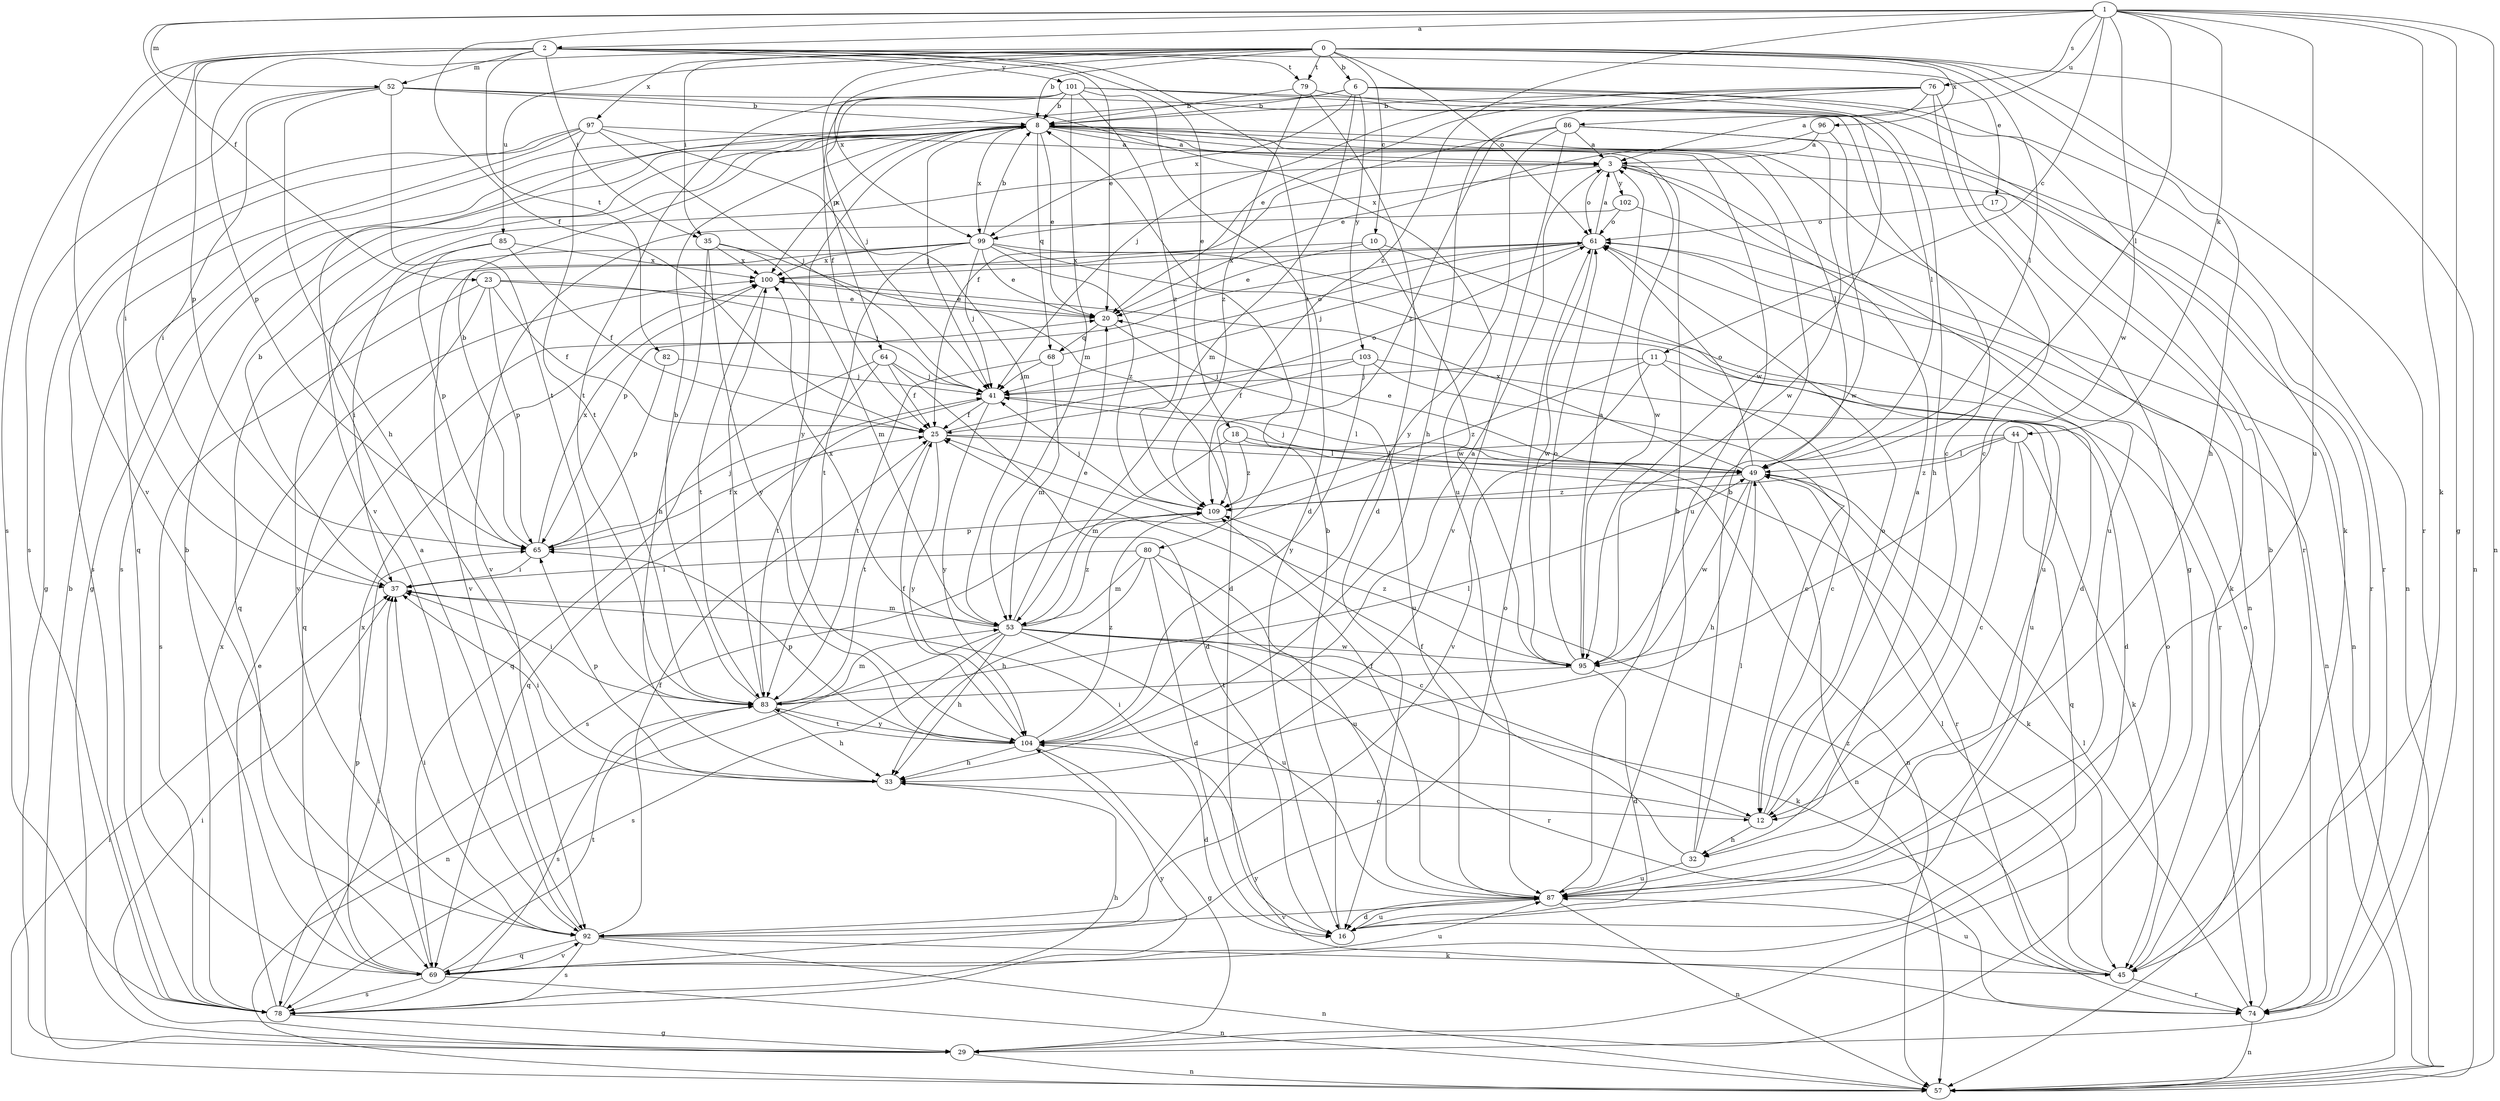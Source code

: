 strict digraph  {
0;
1;
2;
3;
6;
8;
10;
11;
12;
16;
17;
18;
20;
23;
25;
29;
32;
33;
35;
37;
41;
44;
45;
49;
52;
53;
57;
61;
64;
65;
68;
69;
74;
76;
78;
79;
80;
82;
83;
85;
86;
87;
92;
95;
96;
97;
99;
100;
101;
102;
103;
104;
109;
0 -> 6  [label=b];
0 -> 8  [label=b];
0 -> 10  [label=c];
0 -> 32  [label=h];
0 -> 35  [label=i];
0 -> 49  [label=l];
0 -> 57  [label=n];
0 -> 61  [label=o];
0 -> 64  [label=p];
0 -> 65  [label=p];
0 -> 74  [label=r];
0 -> 79  [label=t];
0 -> 85  [label=u];
0 -> 96  [label=x];
0 -> 97  [label=x];
0 -> 99  [label=x];
1 -> 2  [label=a];
1 -> 11  [label=c];
1 -> 23  [label=f];
1 -> 25  [label=f];
1 -> 29  [label=g];
1 -> 44  [label=k];
1 -> 45  [label=k];
1 -> 49  [label=l];
1 -> 52  [label=m];
1 -> 57  [label=n];
1 -> 76  [label=s];
1 -> 86  [label=u];
1 -> 87  [label=u];
1 -> 95  [label=w];
1 -> 109  [label=z];
2 -> 17  [label=e];
2 -> 18  [label=e];
2 -> 20  [label=e];
2 -> 35  [label=i];
2 -> 37  [label=i];
2 -> 52  [label=m];
2 -> 65  [label=p];
2 -> 78  [label=s];
2 -> 79  [label=t];
2 -> 80  [label=t];
2 -> 82  [label=t];
2 -> 92  [label=v];
2 -> 101  [label=y];
3 -> 61  [label=o];
3 -> 74  [label=r];
3 -> 87  [label=u];
3 -> 95  [label=w];
3 -> 99  [label=x];
3 -> 102  [label=y];
6 -> 8  [label=b];
6 -> 32  [label=h];
6 -> 45  [label=k];
6 -> 53  [label=m];
6 -> 57  [label=n];
6 -> 92  [label=v];
6 -> 99  [label=x];
6 -> 103  [label=y];
8 -> 3  [label=a];
8 -> 20  [label=e];
8 -> 29  [label=g];
8 -> 41  [label=j];
8 -> 49  [label=l];
8 -> 57  [label=n];
8 -> 68  [label=q];
8 -> 78  [label=s];
8 -> 87  [label=u];
8 -> 99  [label=x];
8 -> 100  [label=x];
8 -> 104  [label=y];
10 -> 16  [label=d];
10 -> 20  [label=e];
10 -> 95  [label=w];
10 -> 100  [label=x];
11 -> 12  [label=c];
11 -> 16  [label=d];
11 -> 41  [label=j];
11 -> 92  [label=v];
11 -> 109  [label=z];
12 -> 3  [label=a];
12 -> 32  [label=h];
12 -> 37  [label=i];
12 -> 61  [label=o];
16 -> 8  [label=b];
16 -> 87  [label=u];
17 -> 45  [label=k];
17 -> 61  [label=o];
18 -> 49  [label=l];
18 -> 53  [label=m];
18 -> 74  [label=r];
18 -> 109  [label=z];
20 -> 68  [label=q];
20 -> 87  [label=u];
23 -> 20  [label=e];
23 -> 25  [label=f];
23 -> 41  [label=j];
23 -> 65  [label=p];
23 -> 69  [label=q];
23 -> 78  [label=s];
25 -> 49  [label=l];
25 -> 57  [label=n];
25 -> 61  [label=o];
25 -> 83  [label=t];
25 -> 104  [label=y];
29 -> 8  [label=b];
29 -> 37  [label=i];
29 -> 57  [label=n];
29 -> 61  [label=o];
32 -> 8  [label=b];
32 -> 25  [label=f];
32 -> 49  [label=l];
32 -> 87  [label=u];
33 -> 12  [label=c];
33 -> 37  [label=i];
33 -> 65  [label=p];
35 -> 16  [label=d];
35 -> 33  [label=h];
35 -> 53  [label=m];
35 -> 100  [label=x];
35 -> 104  [label=y];
37 -> 8  [label=b];
37 -> 53  [label=m];
41 -> 25  [label=f];
41 -> 49  [label=l];
41 -> 69  [label=q];
41 -> 104  [label=y];
44 -> 12  [label=c];
44 -> 45  [label=k];
44 -> 49  [label=l];
44 -> 69  [label=q];
44 -> 78  [label=s];
44 -> 109  [label=z];
45 -> 8  [label=b];
45 -> 49  [label=l];
45 -> 74  [label=r];
45 -> 87  [label=u];
45 -> 109  [label=z];
49 -> 20  [label=e];
49 -> 33  [label=h];
49 -> 41  [label=j];
49 -> 45  [label=k];
49 -> 57  [label=n];
49 -> 61  [label=o];
49 -> 95  [label=w];
49 -> 100  [label=x];
49 -> 109  [label=z];
52 -> 8  [label=b];
52 -> 12  [label=c];
52 -> 33  [label=h];
52 -> 37  [label=i];
52 -> 78  [label=s];
52 -> 83  [label=t];
52 -> 87  [label=u];
53 -> 20  [label=e];
53 -> 33  [label=h];
53 -> 45  [label=k];
53 -> 57  [label=n];
53 -> 74  [label=r];
53 -> 78  [label=s];
53 -> 87  [label=u];
53 -> 95  [label=w];
53 -> 100  [label=x];
53 -> 109  [label=z];
57 -> 37  [label=i];
61 -> 3  [label=a];
61 -> 41  [label=j];
61 -> 57  [label=n];
61 -> 65  [label=p];
61 -> 92  [label=v];
61 -> 95  [label=w];
61 -> 100  [label=x];
64 -> 16  [label=d];
64 -> 25  [label=f];
64 -> 41  [label=j];
64 -> 69  [label=q];
64 -> 83  [label=t];
65 -> 8  [label=b];
65 -> 25  [label=f];
65 -> 37  [label=i];
65 -> 41  [label=j];
65 -> 100  [label=x];
68 -> 41  [label=j];
68 -> 53  [label=m];
68 -> 61  [label=o];
68 -> 83  [label=t];
69 -> 8  [label=b];
69 -> 57  [label=n];
69 -> 61  [label=o];
69 -> 65  [label=p];
69 -> 78  [label=s];
69 -> 83  [label=t];
69 -> 87  [label=u];
69 -> 92  [label=v];
69 -> 100  [label=x];
74 -> 49  [label=l];
74 -> 57  [label=n];
74 -> 61  [label=o];
74 -> 104  [label=y];
76 -> 3  [label=a];
76 -> 8  [label=b];
76 -> 12  [label=c];
76 -> 20  [label=e];
76 -> 29  [label=g];
76 -> 33  [label=h];
76 -> 41  [label=j];
78 -> 20  [label=e];
78 -> 29  [label=g];
78 -> 33  [label=h];
78 -> 37  [label=i];
78 -> 100  [label=x];
78 -> 104  [label=y];
79 -> 8  [label=b];
79 -> 16  [label=d];
79 -> 95  [label=w];
79 -> 109  [label=z];
80 -> 12  [label=c];
80 -> 16  [label=d];
80 -> 33  [label=h];
80 -> 37  [label=i];
80 -> 53  [label=m];
80 -> 87  [label=u];
82 -> 41  [label=j];
82 -> 65  [label=p];
83 -> 8  [label=b];
83 -> 33  [label=h];
83 -> 37  [label=i];
83 -> 49  [label=l];
83 -> 53  [label=m];
83 -> 78  [label=s];
83 -> 100  [label=x];
83 -> 104  [label=y];
85 -> 25  [label=f];
85 -> 37  [label=i];
85 -> 65  [label=p];
85 -> 100  [label=x];
86 -> 3  [label=a];
86 -> 25  [label=f];
86 -> 74  [label=r];
86 -> 92  [label=v];
86 -> 95  [label=w];
86 -> 104  [label=y];
86 -> 109  [label=z];
87 -> 8  [label=b];
87 -> 16  [label=d];
87 -> 25  [label=f];
87 -> 57  [label=n];
87 -> 92  [label=v];
92 -> 3  [label=a];
92 -> 25  [label=f];
92 -> 37  [label=i];
92 -> 45  [label=k];
92 -> 57  [label=n];
92 -> 69  [label=q];
92 -> 78  [label=s];
95 -> 3  [label=a];
95 -> 16  [label=d];
95 -> 61  [label=o];
95 -> 83  [label=t];
95 -> 109  [label=z];
96 -> 3  [label=a];
96 -> 20  [label=e];
96 -> 95  [label=w];
97 -> 3  [label=a];
97 -> 29  [label=g];
97 -> 41  [label=j];
97 -> 53  [label=m];
97 -> 69  [label=q];
97 -> 78  [label=s];
97 -> 83  [label=t];
99 -> 8  [label=b];
99 -> 20  [label=e];
99 -> 41  [label=j];
99 -> 69  [label=q];
99 -> 74  [label=r];
99 -> 83  [label=t];
99 -> 87  [label=u];
99 -> 92  [label=v];
99 -> 100  [label=x];
99 -> 109  [label=z];
100 -> 20  [label=e];
100 -> 83  [label=t];
101 -> 8  [label=b];
101 -> 16  [label=d];
101 -> 25  [label=f];
101 -> 41  [label=j];
101 -> 49  [label=l];
101 -> 53  [label=m];
101 -> 74  [label=r];
101 -> 83  [label=t];
101 -> 109  [label=z];
102 -> 57  [label=n];
102 -> 61  [label=o];
102 -> 92  [label=v];
103 -> 12  [label=c];
103 -> 25  [label=f];
103 -> 41  [label=j];
103 -> 87  [label=u];
103 -> 104  [label=y];
104 -> 3  [label=a];
104 -> 16  [label=d];
104 -> 25  [label=f];
104 -> 29  [label=g];
104 -> 33  [label=h];
104 -> 65  [label=p];
104 -> 83  [label=t];
104 -> 109  [label=z];
109 -> 41  [label=j];
109 -> 65  [label=p];
}
